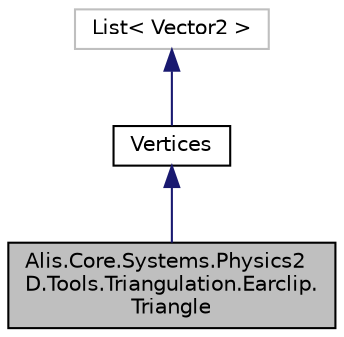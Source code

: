 digraph "Alis.Core.Systems.Physics2D.Tools.Triangulation.Earclip.Triangle"
{
 // LATEX_PDF_SIZE
  edge [fontname="Helvetica",fontsize="10",labelfontname="Helvetica",labelfontsize="10"];
  node [fontname="Helvetica",fontsize="10",shape=record];
  Node1 [label="Alis.Core.Systems.Physics2\lD.Tools.Triangulation.Earclip.\lTriangle",height=0.2,width=0.4,color="black", fillcolor="grey75", style="filled", fontcolor="black",tooltip="The triangle class"];
  Node2 -> Node1 [dir="back",color="midnightblue",fontsize="10",style="solid",fontname="Helvetica"];
  Node2 [label="Vertices",height=0.2,width=0.4,color="black", fillcolor="white", style="filled",URL="$class_alis_1_1_core_1_1_systems_1_1_physics2_d_1_1_shared_1_1_vertices.html",tooltip="The vertices class"];
  Node3 -> Node2 [dir="back",color="midnightblue",fontsize="10",style="solid",fontname="Helvetica"];
  Node3 [label="List\< Vector2 \>",height=0.2,width=0.4,color="grey75", fillcolor="white", style="filled",tooltip=" "];
}
